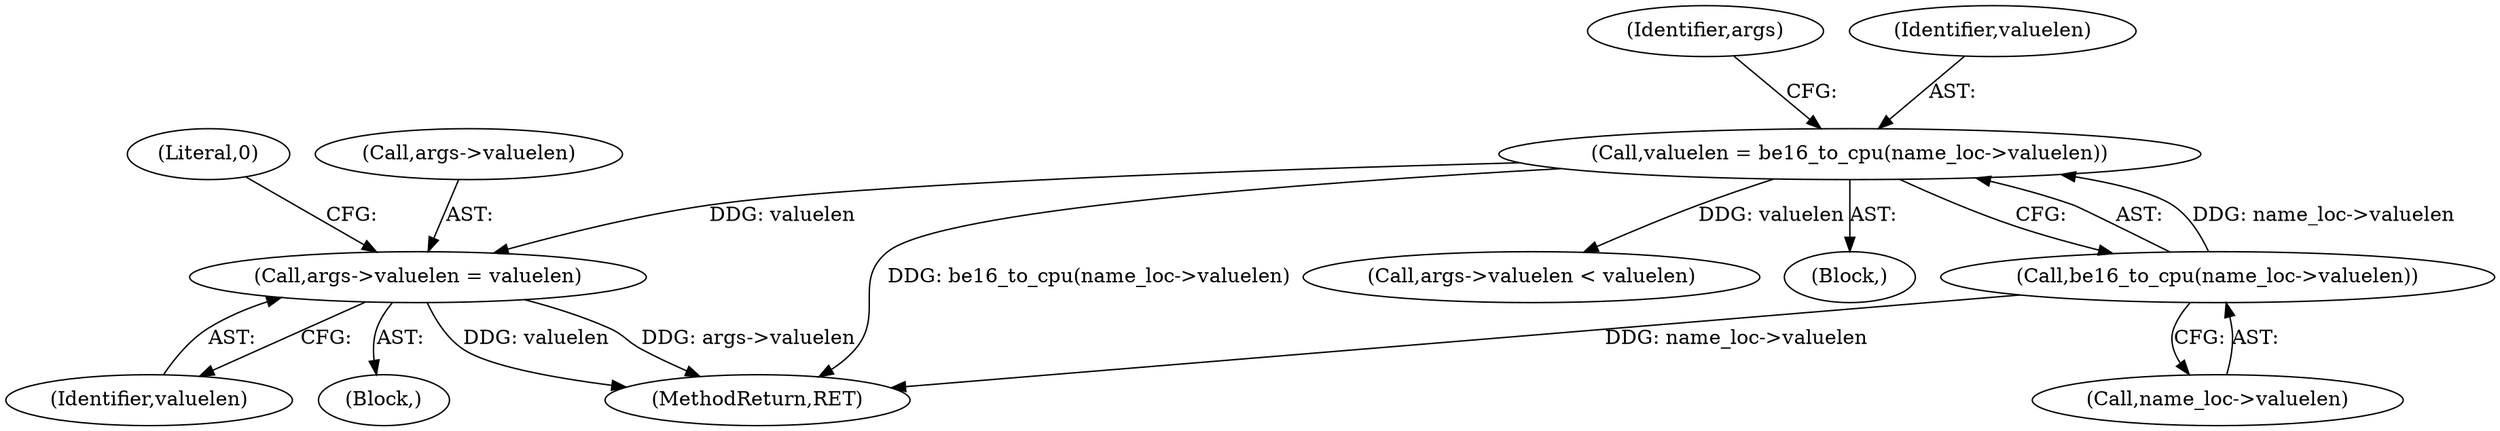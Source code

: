 digraph "0_linux_8275cdd0e7ac550dcce2b3ef6d2fb3b808c1ae59_5@pointer" {
"1000197" [label="(Call,args->valuelen = valuelen)"];
"1000184" [label="(Call,valuelen = be16_to_cpu(name_loc->valuelen))"];
"1000186" [label="(Call,be16_to_cpu(name_loc->valuelen))"];
"1000203" [label="(Literal,0)"];
"1000205" [label="(Call,args->valuelen < valuelen)"];
"1000201" [label="(Identifier,valuelen)"];
"1000155" [label="(Block,)"];
"1000328" [label="(MethodReturn,RET)"];
"1000184" [label="(Call,valuelen = be16_to_cpu(name_loc->valuelen))"];
"1000198" [label="(Call,args->valuelen)"];
"1000193" [label="(Identifier,args)"];
"1000187" [label="(Call,name_loc->valuelen)"];
"1000185" [label="(Identifier,valuelen)"];
"1000196" [label="(Block,)"];
"1000186" [label="(Call,be16_to_cpu(name_loc->valuelen))"];
"1000197" [label="(Call,args->valuelen = valuelen)"];
"1000197" -> "1000196"  [label="AST: "];
"1000197" -> "1000201"  [label="CFG: "];
"1000198" -> "1000197"  [label="AST: "];
"1000201" -> "1000197"  [label="AST: "];
"1000203" -> "1000197"  [label="CFG: "];
"1000197" -> "1000328"  [label="DDG: valuelen"];
"1000197" -> "1000328"  [label="DDG: args->valuelen"];
"1000184" -> "1000197"  [label="DDG: valuelen"];
"1000184" -> "1000155"  [label="AST: "];
"1000184" -> "1000186"  [label="CFG: "];
"1000185" -> "1000184"  [label="AST: "];
"1000186" -> "1000184"  [label="AST: "];
"1000193" -> "1000184"  [label="CFG: "];
"1000184" -> "1000328"  [label="DDG: be16_to_cpu(name_loc->valuelen)"];
"1000186" -> "1000184"  [label="DDG: name_loc->valuelen"];
"1000184" -> "1000205"  [label="DDG: valuelen"];
"1000186" -> "1000187"  [label="CFG: "];
"1000187" -> "1000186"  [label="AST: "];
"1000186" -> "1000328"  [label="DDG: name_loc->valuelen"];
}
